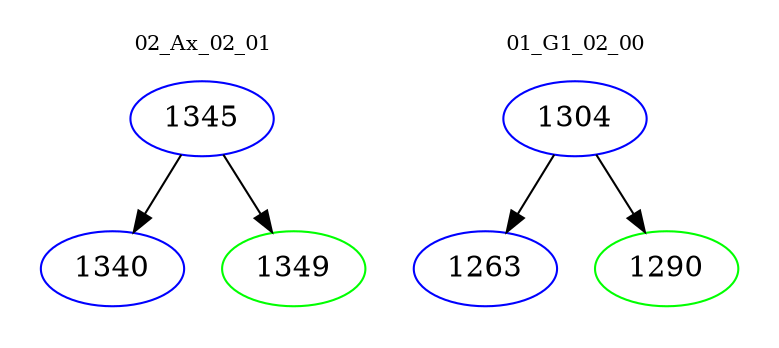 digraph{
subgraph cluster_0 {
color = white
label = "02_Ax_02_01";
fontsize=10;
T0_1345 [label="1345", color="blue"]
T0_1345 -> T0_1340 [color="black"]
T0_1340 [label="1340", color="blue"]
T0_1345 -> T0_1349 [color="black"]
T0_1349 [label="1349", color="green"]
}
subgraph cluster_1 {
color = white
label = "01_G1_02_00";
fontsize=10;
T1_1304 [label="1304", color="blue"]
T1_1304 -> T1_1263 [color="black"]
T1_1263 [label="1263", color="blue"]
T1_1304 -> T1_1290 [color="black"]
T1_1290 [label="1290", color="green"]
}
}
